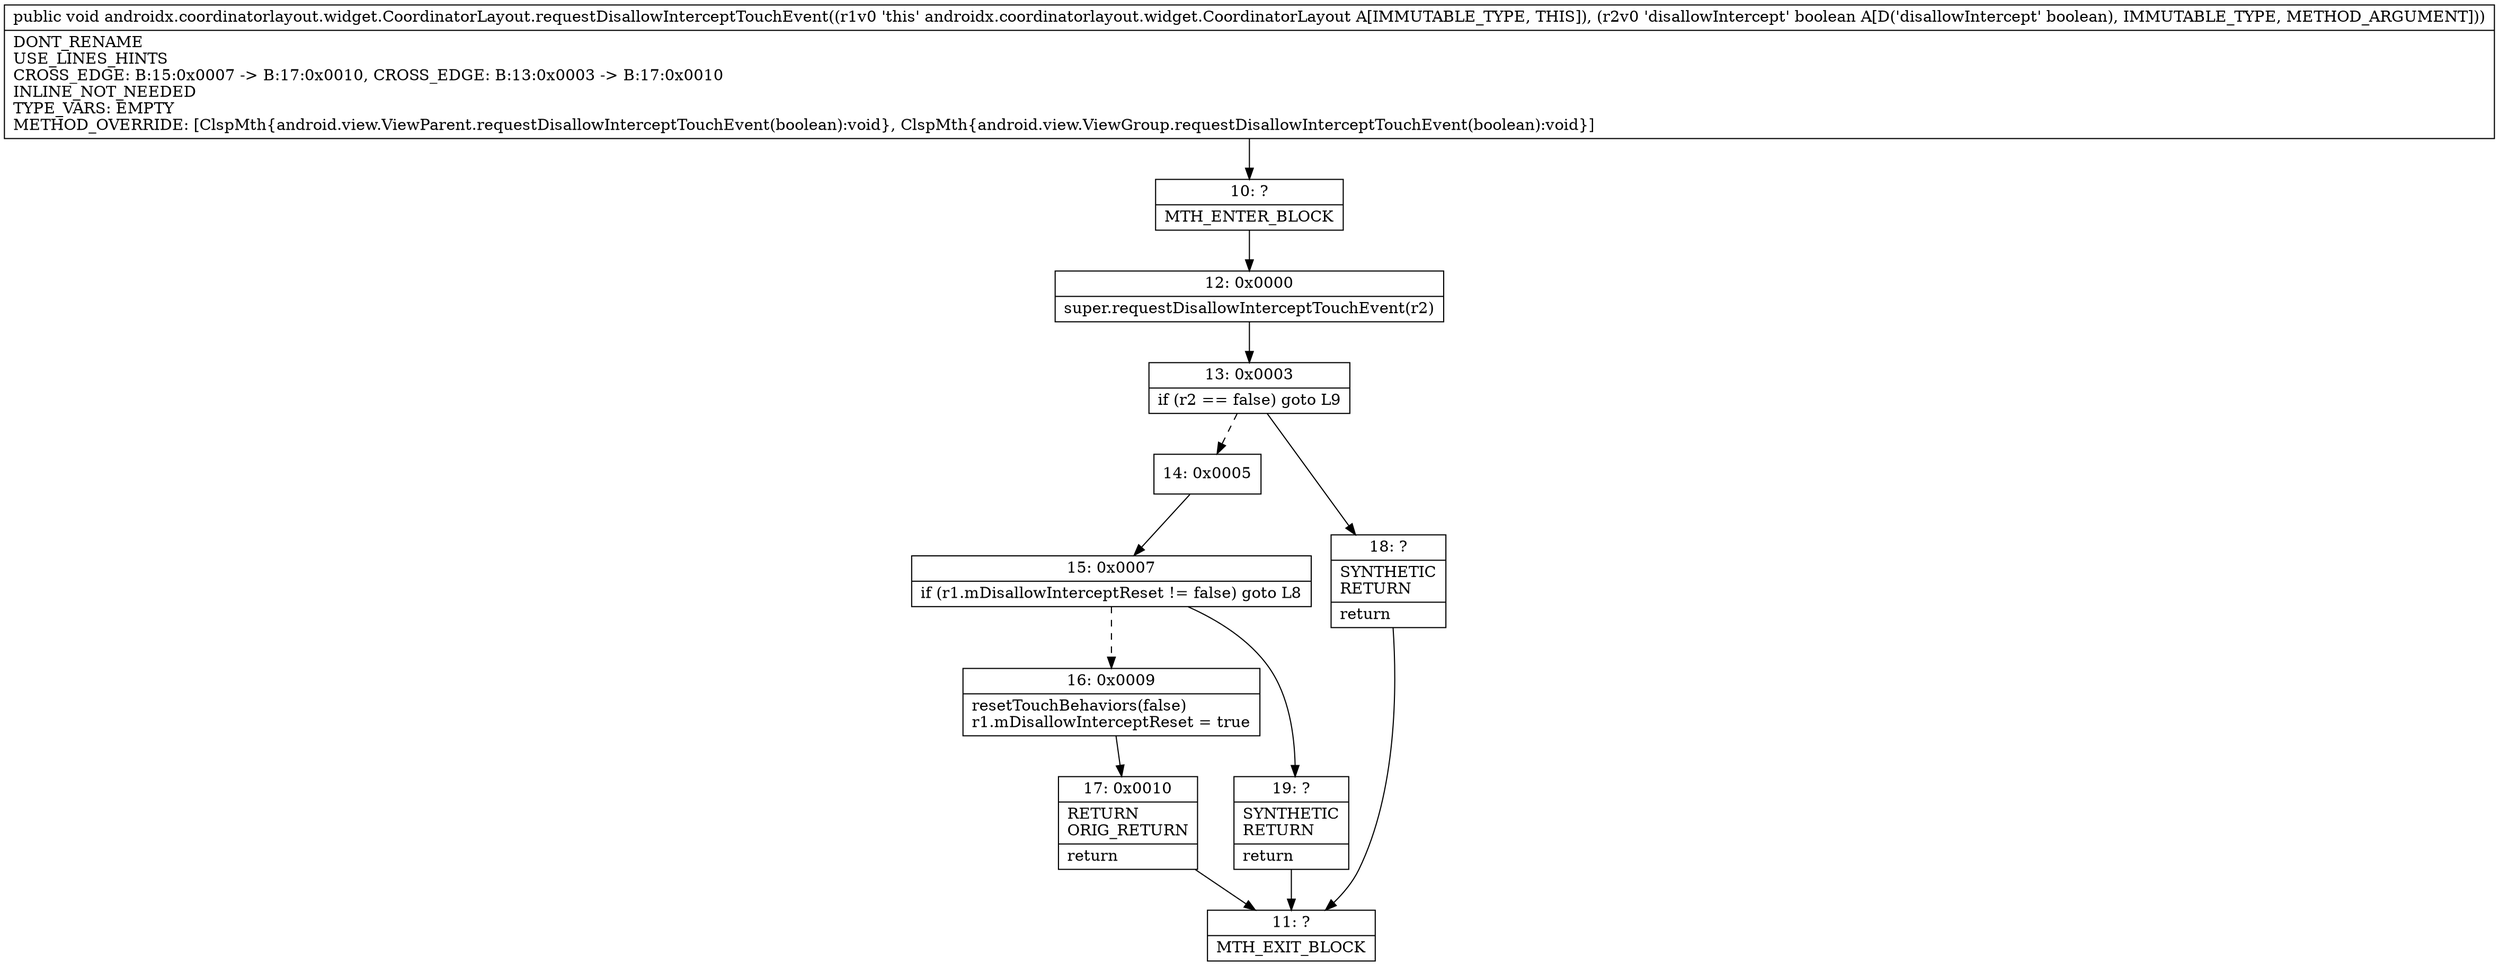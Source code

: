 digraph "CFG forandroidx.coordinatorlayout.widget.CoordinatorLayout.requestDisallowInterceptTouchEvent(Z)V" {
Node_10 [shape=record,label="{10\:\ ?|MTH_ENTER_BLOCK\l}"];
Node_12 [shape=record,label="{12\:\ 0x0000|super.requestDisallowInterceptTouchEvent(r2)\l}"];
Node_13 [shape=record,label="{13\:\ 0x0003|if (r2 == false) goto L9\l}"];
Node_14 [shape=record,label="{14\:\ 0x0005}"];
Node_15 [shape=record,label="{15\:\ 0x0007|if (r1.mDisallowInterceptReset != false) goto L8\l}"];
Node_16 [shape=record,label="{16\:\ 0x0009|resetTouchBehaviors(false)\lr1.mDisallowInterceptReset = true\l}"];
Node_17 [shape=record,label="{17\:\ 0x0010|RETURN\lORIG_RETURN\l|return\l}"];
Node_11 [shape=record,label="{11\:\ ?|MTH_EXIT_BLOCK\l}"];
Node_19 [shape=record,label="{19\:\ ?|SYNTHETIC\lRETURN\l|return\l}"];
Node_18 [shape=record,label="{18\:\ ?|SYNTHETIC\lRETURN\l|return\l}"];
MethodNode[shape=record,label="{public void androidx.coordinatorlayout.widget.CoordinatorLayout.requestDisallowInterceptTouchEvent((r1v0 'this' androidx.coordinatorlayout.widget.CoordinatorLayout A[IMMUTABLE_TYPE, THIS]), (r2v0 'disallowIntercept' boolean A[D('disallowIntercept' boolean), IMMUTABLE_TYPE, METHOD_ARGUMENT]))  | DONT_RENAME\lUSE_LINES_HINTS\lCROSS_EDGE: B:15:0x0007 \-\> B:17:0x0010, CROSS_EDGE: B:13:0x0003 \-\> B:17:0x0010\lINLINE_NOT_NEEDED\lTYPE_VARS: EMPTY\lMETHOD_OVERRIDE: [ClspMth\{android.view.ViewParent.requestDisallowInterceptTouchEvent(boolean):void\}, ClspMth\{android.view.ViewGroup.requestDisallowInterceptTouchEvent(boolean):void\}]\l}"];
MethodNode -> Node_10;Node_10 -> Node_12;
Node_12 -> Node_13;
Node_13 -> Node_14[style=dashed];
Node_13 -> Node_18;
Node_14 -> Node_15;
Node_15 -> Node_16[style=dashed];
Node_15 -> Node_19;
Node_16 -> Node_17;
Node_17 -> Node_11;
Node_19 -> Node_11;
Node_18 -> Node_11;
}

